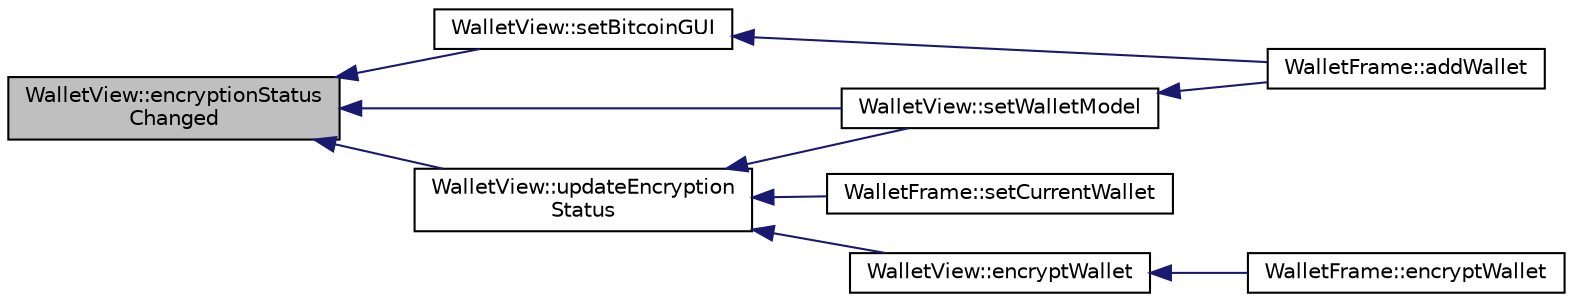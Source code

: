 digraph "WalletView::encryptionStatusChanged"
{
  edge [fontname="Helvetica",fontsize="10",labelfontname="Helvetica",labelfontsize="10"];
  node [fontname="Helvetica",fontsize="10",shape=record];
  rankdir="LR";
  Node19 [label="WalletView::encryptionStatus\lChanged",height=0.2,width=0.4,color="black", fillcolor="grey75", style="filled", fontcolor="black"];
  Node19 -> Node20 [dir="back",color="midnightblue",fontsize="10",style="solid",fontname="Helvetica"];
  Node20 [label="WalletView::setBitcoinGUI",height=0.2,width=0.4,color="black", fillcolor="white", style="filled",URL="$class_wallet_view.html#a4405b0cf33d31ea663cb1e5047ae1d97"];
  Node20 -> Node21 [dir="back",color="midnightblue",fontsize="10",style="solid",fontname="Helvetica"];
  Node21 [label="WalletFrame::addWallet",height=0.2,width=0.4,color="black", fillcolor="white", style="filled",URL="$class_wallet_frame.html#aa199c3f27654199d84c365cf86167d86"];
  Node19 -> Node22 [dir="back",color="midnightblue",fontsize="10",style="solid",fontname="Helvetica"];
  Node22 [label="WalletView::setWalletModel",height=0.2,width=0.4,color="black", fillcolor="white", style="filled",URL="$class_wallet_view.html#a0a37ff693a4f9c1e5ddc23f9cd3913be",tooltip="Set the wallet model. "];
  Node22 -> Node21 [dir="back",color="midnightblue",fontsize="10",style="solid",fontname="Helvetica"];
  Node19 -> Node23 [dir="back",color="midnightblue",fontsize="10",style="solid",fontname="Helvetica"];
  Node23 [label="WalletView::updateEncryption\lStatus",height=0.2,width=0.4,color="black", fillcolor="white", style="filled",URL="$class_wallet_view.html#ad348f2ed9f843ef9125ca416307c7412",tooltip="Re-emit encryption status signal. "];
  Node23 -> Node24 [dir="back",color="midnightblue",fontsize="10",style="solid",fontname="Helvetica"];
  Node24 [label="WalletFrame::setCurrentWallet",height=0.2,width=0.4,color="black", fillcolor="white", style="filled",URL="$class_wallet_frame.html#ab6d4f86307bf1b28b53c2583c5166905"];
  Node23 -> Node22 [dir="back",color="midnightblue",fontsize="10",style="solid",fontname="Helvetica"];
  Node23 -> Node25 [dir="back",color="midnightblue",fontsize="10",style="solid",fontname="Helvetica"];
  Node25 [label="WalletView::encryptWallet",height=0.2,width=0.4,color="black", fillcolor="white", style="filled",URL="$class_wallet_view.html#a164c3de8fc69ef6f39fb7c15e4bda553",tooltip="Encrypt the wallet. "];
  Node25 -> Node26 [dir="back",color="midnightblue",fontsize="10",style="solid",fontname="Helvetica"];
  Node26 [label="WalletFrame::encryptWallet",height=0.2,width=0.4,color="black", fillcolor="white", style="filled",URL="$class_wallet_frame.html#a8a9a419ba3e249f29fe321f2d789b761",tooltip="Encrypt the wallet. "];
}
